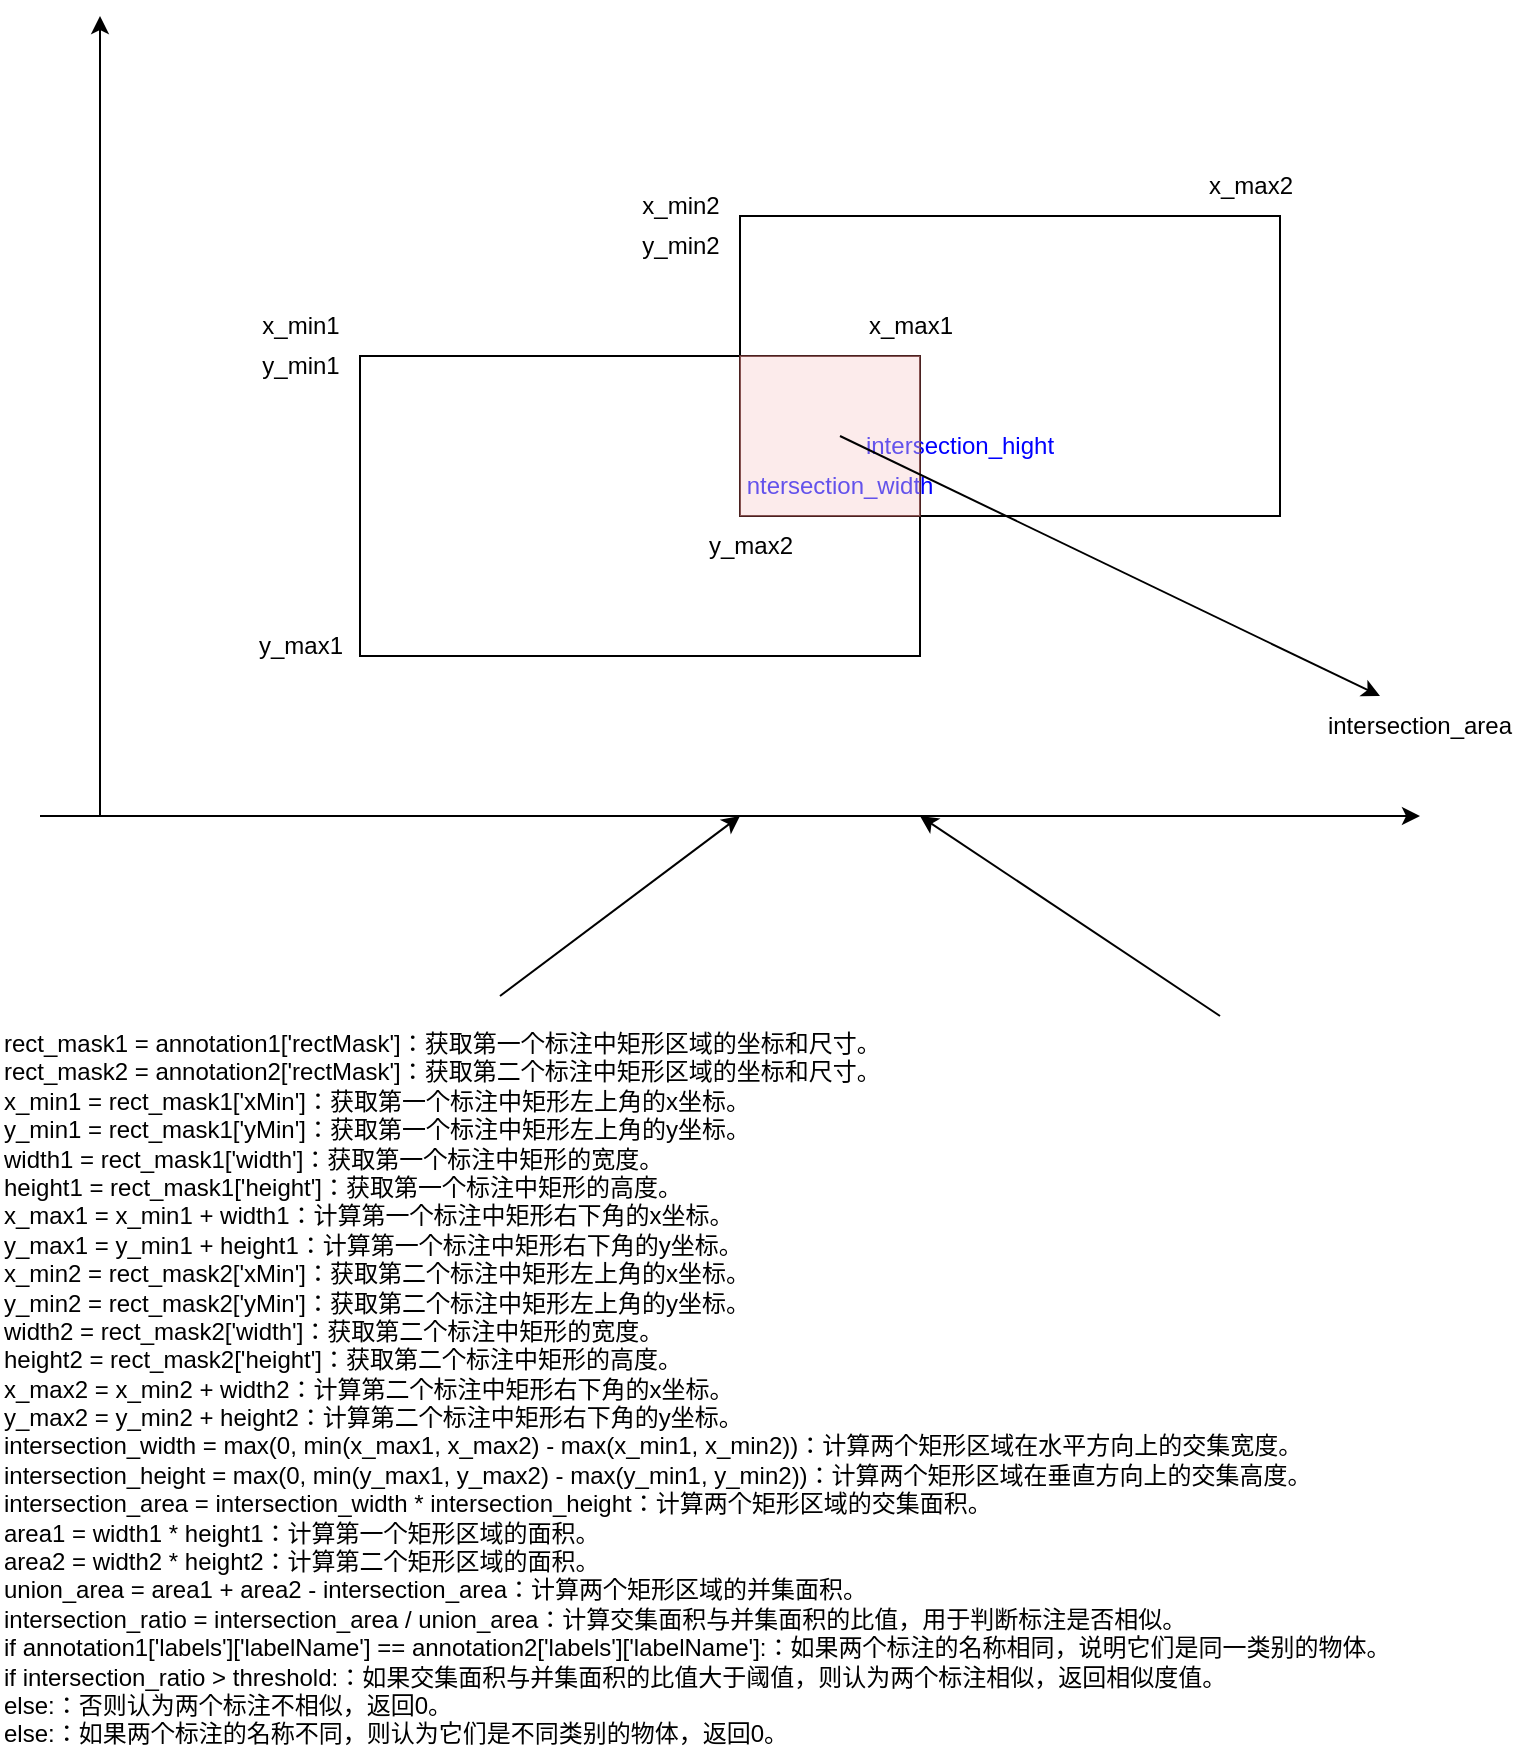<mxfile version="22.1.4" type="github">
  <diagram name="第 1 页" id="o08etQotgViXCq6JYFtT">
    <mxGraphModel dx="954" dy="1786" grid="1" gridSize="10" guides="1" tooltips="1" connect="1" arrows="1" fold="1" page="1" pageScale="1" pageWidth="827" pageHeight="1169" math="0" shadow="0">
      <root>
        <mxCell id="0" />
        <mxCell id="1" parent="0" />
        <mxCell id="TJC6TPCVy2rXhTWuEsZX-1" value="rect_mask1 = annotation1[&#39;rectMask&#39;]：获取第一个标注中矩形区域的坐标和尺寸。&#xa;rect_mask2 = annotation2[&#39;rectMask&#39;]：获取第二个标注中矩形区域的坐标和尺寸。&#xa;x_min1 = rect_mask1[&#39;xMin&#39;]：获取第一个标注中矩形左上角的x坐标。&#xa;y_min1 = rect_mask1[&#39;yMin&#39;]：获取第一个标注中矩形左上角的y坐标。&#xa;width1 = rect_mask1[&#39;width&#39;]：获取第一个标注中矩形的宽度。&#xa;height1 = rect_mask1[&#39;height&#39;]：获取第一个标注中矩形的高度。&#xa;x_max1 = x_min1 + width1：计算第一个标注中矩形右下角的x坐标。&#xa;y_max1 = y_min1 + height1：计算第一个标注中矩形右下角的y坐标。&#xa;x_min2 = rect_mask2[&#39;xMin&#39;]：获取第二个标注中矩形左上角的x坐标。&#xa;y_min2 = rect_mask2[&#39;yMin&#39;]：获取第二个标注中矩形左上角的y坐标。&#xa;width2 = rect_mask2[&#39;width&#39;]：获取第二个标注中矩形的宽度。&#xa;height2 = rect_mask2[&#39;height&#39;]：获取第二个标注中矩形的高度。&#xa;x_max2 = x_min2 + width2：计算第二个标注中矩形右下角的x坐标。&#xa;y_max2 = y_min2 + height2：计算第二个标注中矩形右下角的y坐标。&#xa;intersection_width = max(0, min(x_max1, x_max2) - max(x_min1, x_min2))：计算两个矩形区域在水平方向上的交集宽度。&#xa;intersection_height = max(0, min(y_max1, y_max2) - max(y_min1, y_min2))：计算两个矩形区域在垂直方向上的交集高度。&#xa;intersection_area = intersection_width * intersection_height：计算两个矩形区域的交集面积。&#xa;area1 = width1 * height1：计算第一个矩形区域的面积。&#xa;area2 = width2 * height2：计算第二个矩形区域的面积。&#xa;union_area = area1 + area2 - intersection_area：计算两个矩形区域的并集面积。&#xa;intersection_ratio = intersection_area / union_area：计算交集面积与并集面积的比值，用于判断标注是否相似。&#xa;if annotation1[&#39;labels&#39;][&#39;labelName&#39;] == annotation2[&#39;labels&#39;][&#39;labelName&#39;]:：如果两个标注的名称相同，说明它们是同一类别的物体。&#xa;if intersection_ratio &gt; threshold:：如果交集面积与并集面积的比值大于阈值，则认为两个标注相似，返回相似度值。&#xa;else:：否则认为两个标注不相似，返回0。&#xa;else:：如果两个标注的名称不同，则认为它们是不同类别的物体，返回0。" style="text;whiteSpace=wrap;" vertex="1" parent="1">
          <mxGeometry x="180" y="420" width="700" height="370" as="geometry" />
        </mxCell>
        <mxCell id="TJC6TPCVy2rXhTWuEsZX-2" value="" style="rounded=0;whiteSpace=wrap;html=1;fillColor=none;" vertex="1" parent="1">
          <mxGeometry x="360" y="90" width="280" height="150" as="geometry" />
        </mxCell>
        <mxCell id="TJC6TPCVy2rXhTWuEsZX-3" value="" style="rounded=0;whiteSpace=wrap;html=1;fillColor=none;" vertex="1" parent="1">
          <mxGeometry x="550" y="20" width="270" height="150" as="geometry" />
        </mxCell>
        <mxCell id="TJC6TPCVy2rXhTWuEsZX-6" value="x_min1" style="text;html=1;align=center;verticalAlign=middle;resizable=0;points=[];autosize=1;strokeColor=none;fillColor=none;" vertex="1" parent="1">
          <mxGeometry x="300" y="60" width="60" height="30" as="geometry" />
        </mxCell>
        <mxCell id="TJC6TPCVy2rXhTWuEsZX-9" value="y_min1" style="text;html=1;align=center;verticalAlign=middle;resizable=0;points=[];autosize=1;strokeColor=none;fillColor=none;" vertex="1" parent="1">
          <mxGeometry x="300" y="80" width="60" height="30" as="geometry" />
        </mxCell>
        <mxCell id="TJC6TPCVy2rXhTWuEsZX-10" value="x_max1" style="text;html=1;align=center;verticalAlign=middle;resizable=0;points=[];autosize=1;strokeColor=none;fillColor=none;" vertex="1" parent="1">
          <mxGeometry x="600" y="60" width="70" height="30" as="geometry" />
        </mxCell>
        <mxCell id="TJC6TPCVy2rXhTWuEsZX-11" value="y_max1" style="text;html=1;align=center;verticalAlign=middle;resizable=0;points=[];autosize=1;strokeColor=none;fillColor=none;" vertex="1" parent="1">
          <mxGeometry x="295" y="220" width="70" height="30" as="geometry" />
        </mxCell>
        <mxCell id="TJC6TPCVy2rXhTWuEsZX-12" value="x_min2" style="text;html=1;align=center;verticalAlign=middle;resizable=0;points=[];autosize=1;strokeColor=none;fillColor=none;" vertex="1" parent="1">
          <mxGeometry x="490" width="60" height="30" as="geometry" />
        </mxCell>
        <mxCell id="TJC6TPCVy2rXhTWuEsZX-13" value="y_min2" style="text;html=1;align=center;verticalAlign=middle;resizable=0;points=[];autosize=1;strokeColor=none;fillColor=none;" vertex="1" parent="1">
          <mxGeometry x="490" y="20" width="60" height="30" as="geometry" />
        </mxCell>
        <mxCell id="TJC6TPCVy2rXhTWuEsZX-14" value="x_max2" style="text;html=1;align=center;verticalAlign=middle;resizable=0;points=[];autosize=1;strokeColor=none;fillColor=none;" vertex="1" parent="1">
          <mxGeometry x="770" y="-10" width="70" height="30" as="geometry" />
        </mxCell>
        <mxCell id="TJC6TPCVy2rXhTWuEsZX-15" value="y_max2" style="text;html=1;align=center;verticalAlign=middle;resizable=0;points=[];autosize=1;strokeColor=none;fillColor=none;" vertex="1" parent="1">
          <mxGeometry x="520" y="170" width="70" height="30" as="geometry" />
        </mxCell>
        <mxCell id="TJC6TPCVy2rXhTWuEsZX-17" value="" style="endArrow=classic;html=1;rounded=0;" edge="1" parent="1">
          <mxGeometry width="50" height="50" relative="1" as="geometry">
            <mxPoint x="200" y="320" as="sourcePoint" />
            <mxPoint x="890" y="320" as="targetPoint" />
          </mxGeometry>
        </mxCell>
        <mxCell id="TJC6TPCVy2rXhTWuEsZX-18" value="" style="endArrow=classic;html=1;rounded=0;" edge="1" parent="1">
          <mxGeometry width="50" height="50" relative="1" as="geometry">
            <mxPoint x="230" y="320" as="sourcePoint" />
            <mxPoint x="230" y="-80" as="targetPoint" />
          </mxGeometry>
        </mxCell>
        <mxCell id="TJC6TPCVy2rXhTWuEsZX-19" value="" style="endArrow=classic;html=1;rounded=0;" edge="1" parent="1">
          <mxGeometry width="50" height="50" relative="1" as="geometry">
            <mxPoint x="790" y="420" as="sourcePoint" />
            <mxPoint x="640" y="320" as="targetPoint" />
          </mxGeometry>
        </mxCell>
        <mxCell id="TJC6TPCVy2rXhTWuEsZX-22" value="" style="endArrow=classic;html=1;rounded=0;" edge="1" parent="1">
          <mxGeometry width="50" height="50" relative="1" as="geometry">
            <mxPoint x="430" y="410" as="sourcePoint" />
            <mxPoint x="550" y="320" as="targetPoint" />
          </mxGeometry>
        </mxCell>
        <mxCell id="TJC6TPCVy2rXhTWuEsZX-23" value="ntersection_width" style="text;html=1;strokeColor=none;fillColor=none;align=center;verticalAlign=middle;whiteSpace=wrap;rounded=0;fontColor=#0000FF;" vertex="1" parent="1">
          <mxGeometry x="570" y="140" width="60" height="30" as="geometry" />
        </mxCell>
        <mxCell id="TJC6TPCVy2rXhTWuEsZX-26" style="edgeStyle=orthogonalEdgeStyle;rounded=0;orthogonalLoop=1;jettySize=auto;html=1;exitX=0.5;exitY=1;exitDx=0;exitDy=0;" edge="1" parent="1" source="TJC6TPCVy2rXhTWuEsZX-23" target="TJC6TPCVy2rXhTWuEsZX-23">
          <mxGeometry relative="1" as="geometry" />
        </mxCell>
        <mxCell id="TJC6TPCVy2rXhTWuEsZX-29" value="intersection_hight" style="text;html=1;strokeColor=none;fillColor=none;align=center;verticalAlign=middle;whiteSpace=wrap;rounded=0;fontColor=#0000FF;" vertex="1" parent="1">
          <mxGeometry x="630" y="120" width="60" height="30" as="geometry" />
        </mxCell>
        <mxCell id="TJC6TPCVy2rXhTWuEsZX-30" value="" style="rounded=0;whiteSpace=wrap;html=1;shadow=0;fillColor=#f8cecc;strokeColor=#b85450;opacity=40;" vertex="1" parent="1">
          <mxGeometry x="550" y="90" width="90" height="80" as="geometry" />
        </mxCell>
        <mxCell id="TJC6TPCVy2rXhTWuEsZX-31" value="" style="endArrow=classic;html=1;rounded=0;" edge="1" parent="1">
          <mxGeometry width="50" height="50" relative="1" as="geometry">
            <mxPoint x="600" y="130" as="sourcePoint" />
            <mxPoint x="870" y="260" as="targetPoint" />
          </mxGeometry>
        </mxCell>
        <mxCell id="TJC6TPCVy2rXhTWuEsZX-33" value="intersection_area" style="text;html=1;strokeColor=none;fillColor=none;align=center;verticalAlign=middle;whiteSpace=wrap;rounded=0;" vertex="1" parent="1">
          <mxGeometry x="860" y="260" width="60" height="30" as="geometry" />
        </mxCell>
      </root>
    </mxGraphModel>
  </diagram>
</mxfile>
